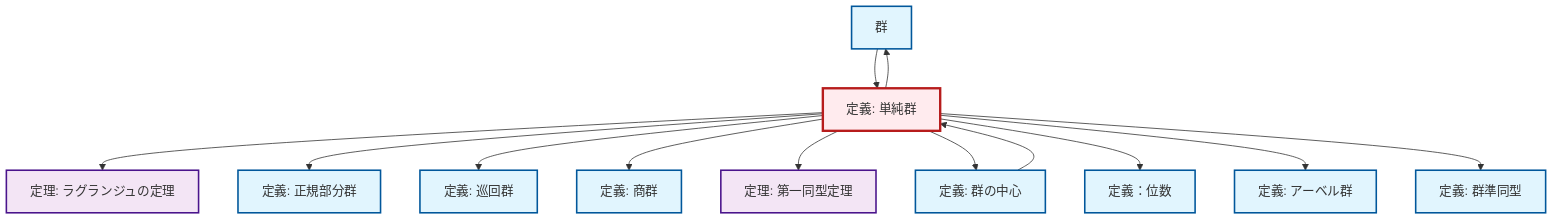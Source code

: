graph TD
    classDef definition fill:#e1f5fe,stroke:#01579b,stroke-width:2px
    classDef theorem fill:#f3e5f5,stroke:#4a148c,stroke-width:2px
    classDef axiom fill:#fff3e0,stroke:#e65100,stroke-width:2px
    classDef example fill:#e8f5e9,stroke:#1b5e20,stroke-width:2px
    classDef current fill:#ffebee,stroke:#b71c1c,stroke-width:3px
    def-normal-subgroup["定義: 正規部分群"]:::definition
    def-cyclic-group["定義: 巡回群"]:::definition
    def-abelian-group["定義: アーベル群"]:::definition
    thm-lagrange["定理: ラグランジュの定理"]:::theorem
    def-order["定義：位数"]:::definition
    def-homomorphism["定義: 群準同型"]:::definition
    thm-first-isomorphism["定理: 第一同型定理"]:::theorem
    def-group["群"]:::definition
    def-center-of-group["定義: 群の中心"]:::definition
    def-simple-group["定義: 単純群"]:::definition
    def-quotient-group["定義: 商群"]:::definition
    def-simple-group --> thm-lagrange
    def-simple-group --> def-normal-subgroup
    def-center-of-group --> def-simple-group
    def-simple-group --> def-cyclic-group
    def-simple-group --> def-quotient-group
    def-simple-group --> def-group
    def-simple-group --> thm-first-isomorphism
    def-group --> def-simple-group
    def-simple-group --> def-center-of-group
    def-simple-group --> def-order
    def-simple-group --> def-abelian-group
    def-simple-group --> def-homomorphism
    class def-simple-group current